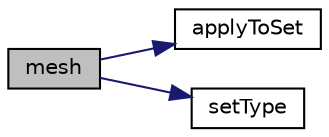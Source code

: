 digraph "mesh"
{
  bgcolor="transparent";
  edge [fontname="Helvetica",fontsize="10",labelfontname="Helvetica",labelfontsize="10"];
  node [fontname="Helvetica",fontsize="10",shape=record];
  rankdir="LR";
  Node1 [label="mesh",height=0.2,width=0.4,color="black", fillcolor="grey75", style="filled", fontcolor="black"];
  Node1 -> Node2 [color="midnightblue",fontsize="10",style="solid",fontname="Helvetica"];
  Node2 [label="applyToSet",height=0.2,width=0.4,color="black",URL="$a02714.html#aeacd94f9bc52cd42b2b2eb9dc149faa5"];
  Node1 -> Node3 [color="midnightblue",fontsize="10",style="solid",fontname="Helvetica"];
  Node3 [label="setType",height=0.2,width=0.4,color="black",URL="$a02714.html#a7490e851d29ddaff84e944134ca3c45b"];
}
